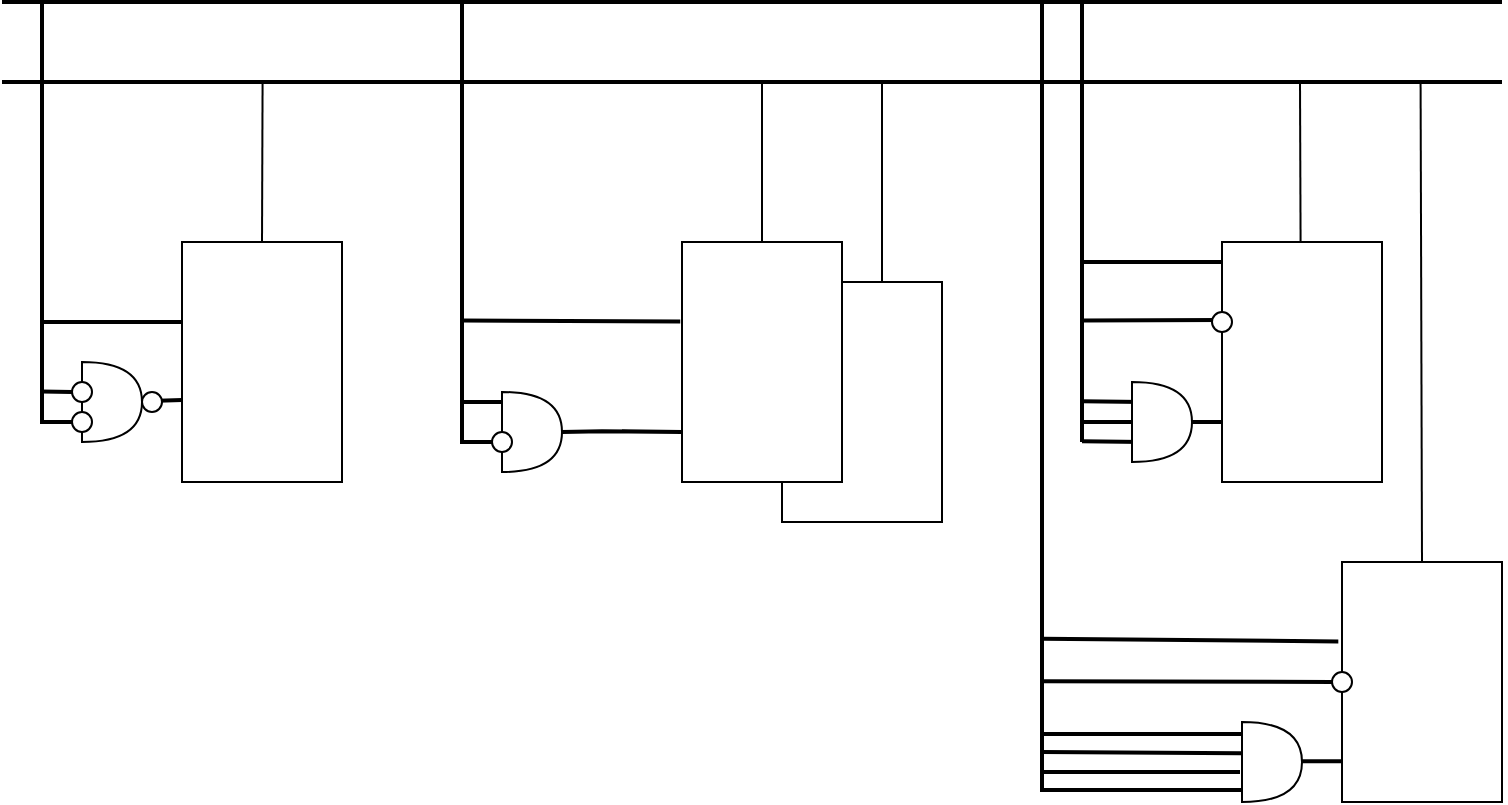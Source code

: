 <mxfile version="21.2.3" type="device">
  <diagram name="Page-1" id="R2PDrxdQ1mhhKWqaIksi">
    <mxGraphModel dx="1169" dy="646" grid="1" gridSize="10" guides="1" tooltips="1" connect="1" arrows="1" fold="1" page="1" pageScale="1" pageWidth="827" pageHeight="1169" math="0" shadow="0">
      <root>
        <mxCell id="0" />
        <mxCell id="1" parent="0" />
        <mxCell id="FfAWD8UeeB69dAOk08Cy-70" value="" style="endArrow=none;html=1;rounded=0;strokeWidth=2;" edge="1" parent="1">
          <mxGeometry width="50" height="50" relative="1" as="geometry">
            <mxPoint x="660" y="459.66" as="sourcePoint" />
            <mxPoint x="697.5" y="459.66" as="targetPoint" />
          </mxGeometry>
        </mxCell>
        <mxCell id="FfAWD8UeeB69dAOk08Cy-68" value="" style="endArrow=none;html=1;rounded=0;strokeWidth=2;entryX=-0.007;entryY=0.39;entryDx=0;entryDy=0;entryPerimeter=0;" edge="1" parent="1">
          <mxGeometry width="50" height="50" relative="1" as="geometry">
            <mxPoint x="530" y="455" as="sourcePoint" />
            <mxPoint x="629.79" y="455.6" as="targetPoint" />
          </mxGeometry>
        </mxCell>
        <mxCell id="FfAWD8UeeB69dAOk08Cy-56" value="" style="endArrow=none;html=1;rounded=0;strokeWidth=2;exitX=1;exitY=0.5;exitDx=0;exitDy=0;exitPerimeter=0;" edge="1" parent="1" source="FfAWD8UeeB69dAOk08Cy-46">
          <mxGeometry width="50" height="50" relative="1" as="geometry">
            <mxPoint x="615" y="289.31" as="sourcePoint" />
            <mxPoint x="630" y="290" as="targetPoint" />
          </mxGeometry>
        </mxCell>
        <mxCell id="FfAWD8UeeB69dAOk08Cy-53" value="" style="endArrow=none;html=1;rounded=0;strokeWidth=2;" edge="1" parent="1">
          <mxGeometry width="50" height="50" relative="1" as="geometry">
            <mxPoint x="550" y="290" as="sourcePoint" />
            <mxPoint x="580" y="290" as="targetPoint" />
          </mxGeometry>
        </mxCell>
        <mxCell id="FfAWD8UeeB69dAOk08Cy-54" value="" style="endArrow=none;html=1;rounded=0;strokeWidth=2;" edge="1" parent="1">
          <mxGeometry width="50" height="50" relative="1" as="geometry">
            <mxPoint x="550" y="279.66" as="sourcePoint" />
            <mxPoint x="580" y="280" as="targetPoint" />
          </mxGeometry>
        </mxCell>
        <mxCell id="FfAWD8UeeB69dAOk08Cy-52" value="" style="endArrow=none;html=1;rounded=0;strokeWidth=2;" edge="1" parent="1">
          <mxGeometry width="50" height="50" relative="1" as="geometry">
            <mxPoint x="550" y="299.66" as="sourcePoint" />
            <mxPoint x="580" y="300" as="targetPoint" />
          </mxGeometry>
        </mxCell>
        <mxCell id="FfAWD8UeeB69dAOk08Cy-1" value="" style="rounded=0;whiteSpace=wrap;html=1;" vertex="1" parent="1">
          <mxGeometry x="100" y="200" width="80" height="120" as="geometry" />
        </mxCell>
        <mxCell id="FfAWD8UeeB69dAOk08Cy-2" value="" style="rounded=0;whiteSpace=wrap;html=1;" vertex="1" parent="1">
          <mxGeometry x="400" y="220" width="80" height="120" as="geometry" />
        </mxCell>
        <mxCell id="FfAWD8UeeB69dAOk08Cy-3" value="" style="rounded=0;whiteSpace=wrap;html=1;" vertex="1" parent="1">
          <mxGeometry x="350" y="200" width="80" height="120" as="geometry" />
        </mxCell>
        <mxCell id="FfAWD8UeeB69dAOk08Cy-4" value="" style="rounded=0;whiteSpace=wrap;html=1;" vertex="1" parent="1">
          <mxGeometry x="620" y="200" width="80" height="120" as="geometry" />
        </mxCell>
        <mxCell id="FfAWD8UeeB69dAOk08Cy-5" value="" style="rounded=0;whiteSpace=wrap;html=1;" vertex="1" parent="1">
          <mxGeometry x="680" y="360" width="80" height="120" as="geometry" />
        </mxCell>
        <mxCell id="FfAWD8UeeB69dAOk08Cy-6" value="" style="strokeWidth=2;html=1;shape=mxgraph.flowchart.annotation_1;align=left;pointerEvents=1;" vertex="1" parent="1">
          <mxGeometry x="30" y="80" width="20" height="160" as="geometry" />
        </mxCell>
        <mxCell id="FfAWD8UeeB69dAOk08Cy-8" value="" style="endArrow=none;html=1;rounded=0;strokeWidth=2;" edge="1" parent="1">
          <mxGeometry width="50" height="50" relative="1" as="geometry">
            <mxPoint x="10" y="120" as="sourcePoint" />
            <mxPoint x="760" y="120" as="targetPoint" />
          </mxGeometry>
        </mxCell>
        <mxCell id="FfAWD8UeeB69dAOk08Cy-10" value="" style="endArrow=none;html=1;rounded=0;exitX=1;exitY=0;exitDx=0;exitDy=0;exitPerimeter=0;strokeWidth=2;" edge="1" parent="1">
          <mxGeometry width="50" height="50" relative="1" as="geometry">
            <mxPoint x="10" y="80" as="sourcePoint" />
            <mxPoint x="760" y="80" as="targetPoint" />
          </mxGeometry>
        </mxCell>
        <mxCell id="FfAWD8UeeB69dAOk08Cy-12" value="" style="endArrow=none;html=1;rounded=0;entryX=0.5;entryY=0;entryDx=0;entryDy=0;" edge="1" parent="1" target="FfAWD8UeeB69dAOk08Cy-3">
          <mxGeometry width="50" height="50" relative="1" as="geometry">
            <mxPoint x="390" y="120" as="sourcePoint" />
            <mxPoint x="290" y="190" as="targetPoint" />
          </mxGeometry>
        </mxCell>
        <mxCell id="FfAWD8UeeB69dAOk08Cy-13" value="" style="endArrow=none;html=1;rounded=0;entryX=0.5;entryY=0;entryDx=0;entryDy=0;" edge="1" parent="1">
          <mxGeometry width="50" height="50" relative="1" as="geometry">
            <mxPoint x="450" y="120" as="sourcePoint" />
            <mxPoint x="450" y="220" as="targetPoint" />
          </mxGeometry>
        </mxCell>
        <mxCell id="FfAWD8UeeB69dAOk08Cy-15" value="" style="strokeWidth=2;html=1;shape=mxgraph.flowchart.annotation_1;align=left;pointerEvents=1;" vertex="1" parent="1">
          <mxGeometry x="550" y="80" width="20" height="130" as="geometry" />
        </mxCell>
        <mxCell id="FfAWD8UeeB69dAOk08Cy-16" value="" style="strokeWidth=2;html=1;shape=mxgraph.flowchart.annotation_1;align=left;pointerEvents=1;" vertex="1" parent="1">
          <mxGeometry x="240" y="80" width="20" height="220" as="geometry" />
        </mxCell>
        <mxCell id="FfAWD8UeeB69dAOk08Cy-17" value="" style="strokeWidth=2;html=1;shape=mxgraph.flowchart.annotation_1;align=left;pointerEvents=1;" vertex="1" parent="1">
          <mxGeometry x="530" y="80" width="20" height="394" as="geometry" />
        </mxCell>
        <mxCell id="FfAWD8UeeB69dAOk08Cy-18" value="" style="endArrow=none;html=1;rounded=0;strokeWidth=2;entryX=-0.023;entryY=0.331;entryDx=0;entryDy=0;entryPerimeter=0;exitX=-0.01;exitY=0.808;exitDx=0;exitDy=0;exitPerimeter=0;" edge="1" parent="1" source="FfAWD8UeeB69dAOk08Cy-17" target="FfAWD8UeeB69dAOk08Cy-5">
          <mxGeometry width="50" height="50" relative="1" as="geometry">
            <mxPoint x="570" y="400" as="sourcePoint" />
            <mxPoint x="640" y="400" as="targetPoint" />
          </mxGeometry>
        </mxCell>
        <mxCell id="FfAWD8UeeB69dAOk08Cy-19" value="" style="endArrow=none;html=1;rounded=0;entryX=0.5;entryY=0;entryDx=0;entryDy=0;" edge="1" parent="1">
          <mxGeometry width="50" height="50" relative="1" as="geometry">
            <mxPoint x="659" y="120" as="sourcePoint" />
            <mxPoint x="659.29" y="200" as="targetPoint" />
          </mxGeometry>
        </mxCell>
        <mxCell id="FfAWD8UeeB69dAOk08Cy-20" value="" style="endArrow=none;html=1;rounded=0;entryX=0.5;entryY=0;entryDx=0;entryDy=0;" edge="1" parent="1" target="FfAWD8UeeB69dAOk08Cy-5">
          <mxGeometry width="50" height="50" relative="1" as="geometry">
            <mxPoint x="719.29" y="120" as="sourcePoint" />
            <mxPoint x="719.29" y="220" as="targetPoint" />
          </mxGeometry>
        </mxCell>
        <mxCell id="FfAWD8UeeB69dAOk08Cy-21" value="" style="endArrow=none;html=1;rounded=0;" edge="1" parent="1">
          <mxGeometry width="50" height="50" relative="1" as="geometry">
            <mxPoint x="140.29" y="120" as="sourcePoint" />
            <mxPoint x="140" y="200" as="targetPoint" />
          </mxGeometry>
        </mxCell>
        <mxCell id="FfAWD8UeeB69dAOk08Cy-23" value="" style="endArrow=none;html=1;rounded=0;strokeWidth=2;exitX=0.5;exitY=0;exitDx=0;exitDy=0;exitPerimeter=0;" edge="1" parent="1" source="FfAWD8UeeB69dAOk08Cy-27">
          <mxGeometry width="50" height="50" relative="1" as="geometry">
            <mxPoint x="60" y="240" as="sourcePoint" />
            <mxPoint x="100" y="240" as="targetPoint" />
          </mxGeometry>
        </mxCell>
        <mxCell id="FfAWD8UeeB69dAOk08Cy-26" value="" style="endArrow=none;html=1;rounded=0;strokeWidth=2;" edge="1" parent="1" source="FfAWD8UeeB69dAOk08Cy-24">
          <mxGeometry width="50" height="50" relative="1" as="geometry">
            <mxPoint x="80" y="279.29" as="sourcePoint" />
            <mxPoint x="100" y="279" as="targetPoint" />
            <Array as="points" />
          </mxGeometry>
        </mxCell>
        <mxCell id="FfAWD8UeeB69dAOk08Cy-27" value="" style="strokeWidth=2;html=1;shape=mxgraph.flowchart.annotation_1;align=left;pointerEvents=1;" vertex="1" parent="1">
          <mxGeometry x="30" y="240" width="20" height="50" as="geometry" />
        </mxCell>
        <mxCell id="FfAWD8UeeB69dAOk08Cy-28" value="" style="endArrow=none;html=1;rounded=0;strokeWidth=2;exitX=0.121;exitY=0.737;exitDx=0;exitDy=0;exitPerimeter=0;" edge="1" parent="1" source="FfAWD8UeeB69dAOk08Cy-24">
          <mxGeometry width="50" height="50" relative="1" as="geometry">
            <mxPoint x="60" y="430" as="sourcePoint" />
            <mxPoint x="70" y="277" as="targetPoint" />
            <Array as="points" />
          </mxGeometry>
        </mxCell>
        <mxCell id="FfAWD8UeeB69dAOk08Cy-30" value="" style="endArrow=none;html=1;rounded=0;strokeWidth=2;" edge="1" parent="1" source="FfAWD8UeeB69dAOk08Cy-34" target="FfAWD8UeeB69dAOk08Cy-24">
          <mxGeometry width="50" height="50" relative="1" as="geometry">
            <mxPoint x="80" y="279.29" as="sourcePoint" />
            <mxPoint x="100" y="279" as="targetPoint" />
            <Array as="points" />
          </mxGeometry>
        </mxCell>
        <mxCell id="FfAWD8UeeB69dAOk08Cy-31" value="" style="endArrow=none;html=1;rounded=0;strokeWidth=2;exitX=-0.005;exitY=0.695;exitDx=0;exitDy=0;exitPerimeter=0;entryX=0;entryY=0.5;entryDx=0;entryDy=0;" edge="1" parent="1" source="FfAWD8UeeB69dAOk08Cy-27" target="FfAWD8UeeB69dAOk08Cy-33">
          <mxGeometry width="50" height="50" relative="1" as="geometry">
            <mxPoint x="42" y="277" as="sourcePoint" />
            <mxPoint x="70" y="277" as="targetPoint" />
            <Array as="points" />
          </mxGeometry>
        </mxCell>
        <mxCell id="FfAWD8UeeB69dAOk08Cy-24" value="" style="shape=or;whiteSpace=wrap;html=1;" vertex="1" parent="1">
          <mxGeometry x="50" y="260" width="30" height="40" as="geometry" />
        </mxCell>
        <mxCell id="FfAWD8UeeB69dAOk08Cy-32" value="" style="ellipse;whiteSpace=wrap;html=1;aspect=fixed;" vertex="1" parent="1">
          <mxGeometry x="45" y="285" width="10" height="10" as="geometry" />
        </mxCell>
        <mxCell id="FfAWD8UeeB69dAOk08Cy-33" value="" style="ellipse;whiteSpace=wrap;html=1;aspect=fixed;" vertex="1" parent="1">
          <mxGeometry x="45" y="270" width="10" height="10" as="geometry" />
        </mxCell>
        <mxCell id="FfAWD8UeeB69dAOk08Cy-35" value="" style="endArrow=none;html=1;rounded=0;strokeWidth=2;" edge="1" parent="1" target="FfAWD8UeeB69dAOk08Cy-34">
          <mxGeometry width="50" height="50" relative="1" as="geometry">
            <mxPoint x="80" y="279.29" as="sourcePoint" />
            <mxPoint x="80" y="279" as="targetPoint" />
            <Array as="points" />
          </mxGeometry>
        </mxCell>
        <mxCell id="FfAWD8UeeB69dAOk08Cy-34" value="" style="ellipse;whiteSpace=wrap;html=1;aspect=fixed;" vertex="1" parent="1">
          <mxGeometry x="80" y="275" width="10" height="10" as="geometry" />
        </mxCell>
        <mxCell id="FfAWD8UeeB69dAOk08Cy-37" value="" style="shape=or;whiteSpace=wrap;html=1;" vertex="1" parent="1">
          <mxGeometry x="260" y="275" width="30" height="40" as="geometry" />
        </mxCell>
        <mxCell id="FfAWD8UeeB69dAOk08Cy-38" value="" style="endArrow=none;html=1;rounded=0;strokeWidth=2;" edge="1" parent="1">
          <mxGeometry width="50" height="50" relative="1" as="geometry">
            <mxPoint x="240" y="280" as="sourcePoint" />
            <mxPoint x="260" y="280" as="targetPoint" />
            <Array as="points">
              <mxPoint x="250" y="280" />
            </Array>
          </mxGeometry>
        </mxCell>
        <mxCell id="FfAWD8UeeB69dAOk08Cy-39" value="" style="ellipse;whiteSpace=wrap;html=1;aspect=fixed;" vertex="1" parent="1">
          <mxGeometry x="255" y="295" width="10" height="10" as="geometry" />
        </mxCell>
        <mxCell id="FfAWD8UeeB69dAOk08Cy-43" value="" style="endArrow=none;html=1;rounded=0;strokeWidth=2;exitX=1;exitY=0.5;exitDx=0;exitDy=0;exitPerimeter=0;" edge="1" parent="1" source="FfAWD8UeeB69dAOk08Cy-37">
          <mxGeometry width="50" height="50" relative="1" as="geometry">
            <mxPoint x="300" y="294.6" as="sourcePoint" />
            <mxPoint x="320" y="294.6" as="targetPoint" />
            <Array as="points">
              <mxPoint x="310" y="294.6" />
              <mxPoint x="350" y="295" />
            </Array>
          </mxGeometry>
        </mxCell>
        <mxCell id="FfAWD8UeeB69dAOk08Cy-45" value="" style="endArrow=none;html=1;rounded=0;strokeWidth=2;exitX=0.5;exitY=0;exitDx=0;exitDy=0;exitPerimeter=0;entryX=-0.011;entryY=0.331;entryDx=0;entryDy=0;entryPerimeter=0;" edge="1" parent="1" target="FfAWD8UeeB69dAOk08Cy-3">
          <mxGeometry width="50" height="50" relative="1" as="geometry">
            <mxPoint x="240" y="239.31" as="sourcePoint" />
            <mxPoint x="300" y="239.31" as="targetPoint" />
          </mxGeometry>
        </mxCell>
        <mxCell id="FfAWD8UeeB69dAOk08Cy-46" value="" style="shape=or;whiteSpace=wrap;html=1;" vertex="1" parent="1">
          <mxGeometry x="575" y="270" width="30" height="40" as="geometry" />
        </mxCell>
        <mxCell id="FfAWD8UeeB69dAOk08Cy-49" value="" style="endArrow=none;html=1;rounded=0;strokeWidth=2;" edge="1" parent="1">
          <mxGeometry width="50" height="50" relative="1" as="geometry">
            <mxPoint x="570" y="210" as="sourcePoint" />
            <mxPoint x="620" y="210" as="targetPoint" />
          </mxGeometry>
        </mxCell>
        <mxCell id="FfAWD8UeeB69dAOk08Cy-50" value="" style="endArrow=none;html=1;rounded=0;strokeWidth=2;entryX=0;entryY=1;entryDx=0;entryDy=0;entryPerimeter=0;" edge="1" parent="1" target="FfAWD8UeeB69dAOk08Cy-15">
          <mxGeometry width="50" height="50" relative="1" as="geometry">
            <mxPoint x="550" y="300" as="sourcePoint" />
            <mxPoint x="668" y="340" as="targetPoint" />
          </mxGeometry>
        </mxCell>
        <mxCell id="FfAWD8UeeB69dAOk08Cy-51" value="" style="endArrow=none;html=1;rounded=0;strokeWidth=2;" edge="1" parent="1">
          <mxGeometry width="50" height="50" relative="1" as="geometry">
            <mxPoint x="550" y="239.31" as="sourcePoint" />
            <mxPoint x="620" y="239" as="targetPoint" />
          </mxGeometry>
        </mxCell>
        <mxCell id="FfAWD8UeeB69dAOk08Cy-55" value="" style="ellipse;whiteSpace=wrap;html=1;aspect=fixed;" vertex="1" parent="1">
          <mxGeometry x="615" y="235" width="10" height="10" as="geometry" />
        </mxCell>
        <mxCell id="FfAWD8UeeB69dAOk08Cy-61" value="" style="endArrow=none;html=1;rounded=0;strokeWidth=2;" edge="1" parent="1">
          <mxGeometry width="50" height="50" relative="1" as="geometry">
            <mxPoint x="531" y="465" as="sourcePoint" />
            <mxPoint x="629" y="465" as="targetPoint" />
          </mxGeometry>
        </mxCell>
        <mxCell id="FfAWD8UeeB69dAOk08Cy-62" value="" style="endArrow=none;html=1;rounded=0;strokeWidth=2;" edge="1" parent="1">
          <mxGeometry width="50" height="50" relative="1" as="geometry">
            <mxPoint x="530" y="446" as="sourcePoint" />
            <mxPoint x="630" y="446" as="targetPoint" />
          </mxGeometry>
        </mxCell>
        <mxCell id="FfAWD8UeeB69dAOk08Cy-63" value="" style="endArrow=none;html=1;rounded=0;strokeWidth=2;exitX=0.5;exitY=1;exitDx=0;exitDy=0;exitPerimeter=0;" edge="1" parent="1" source="FfAWD8UeeB69dAOk08Cy-17">
          <mxGeometry width="50" height="50" relative="1" as="geometry">
            <mxPoint x="605" y="474" as="sourcePoint" />
            <mxPoint x="635" y="474" as="targetPoint" />
          </mxGeometry>
        </mxCell>
        <mxCell id="FfAWD8UeeB69dAOk08Cy-64" value="" style="shape=or;whiteSpace=wrap;html=1;" vertex="1" parent="1">
          <mxGeometry x="630" y="440" width="30" height="40" as="geometry" />
        </mxCell>
        <mxCell id="FfAWD8UeeB69dAOk08Cy-65" value="" style="endArrow=none;html=1;rounded=0;strokeWidth=2;exitX=0.059;exitY=0.94;exitDx=0;exitDy=0;exitPerimeter=0;entryX=0;entryY=0.5;entryDx=0;entryDy=0;" edge="1" parent="1" target="FfAWD8UeeB69dAOk08Cy-67">
          <mxGeometry width="50" height="50" relative="1" as="geometry">
            <mxPoint x="530" y="419.66" as="sourcePoint" />
            <mxPoint x="660" y="419.66" as="targetPoint" />
          </mxGeometry>
        </mxCell>
        <mxCell id="FfAWD8UeeB69dAOk08Cy-67" value="" style="ellipse;whiteSpace=wrap;html=1;aspect=fixed;" vertex="1" parent="1">
          <mxGeometry x="675" y="415" width="10" height="10" as="geometry" />
        </mxCell>
      </root>
    </mxGraphModel>
  </diagram>
</mxfile>
